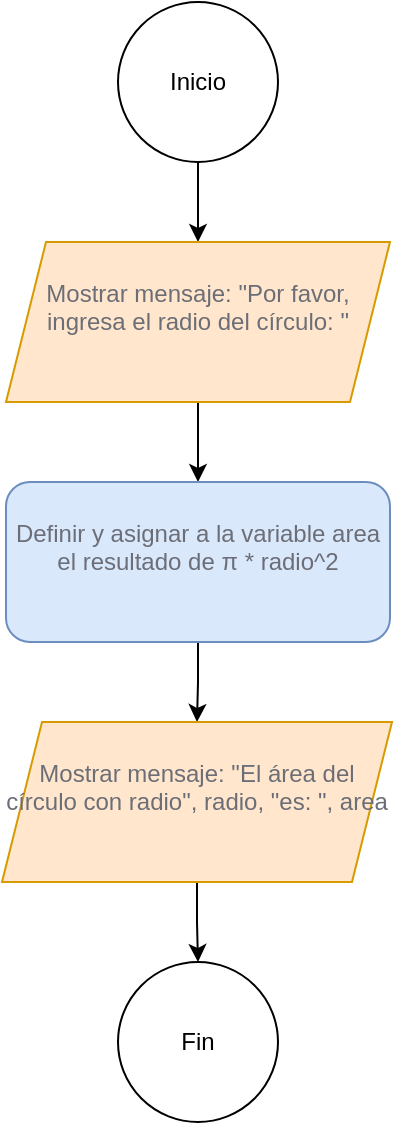 <mxfile version="24.9.3">
  <diagram id="C5RBs43oDa-KdzZeNtuy" name="Page-1">
    <mxGraphModel dx="1050" dy="522" grid="1" gridSize="10" guides="1" tooltips="1" connect="1" arrows="1" fold="1" page="1" pageScale="1" pageWidth="827" pageHeight="1169" math="0" shadow="0">
      <root>
        <mxCell id="WIyWlLk6GJQsqaUBKTNV-0" />
        <mxCell id="WIyWlLk6GJQsqaUBKTNV-1" parent="WIyWlLk6GJQsqaUBKTNV-0" />
        <mxCell id="es_WQft3s6aqgxfky8dp-2" value="" style="edgeStyle=orthogonalEdgeStyle;rounded=0;orthogonalLoop=1;jettySize=auto;html=1;" edge="1" parent="WIyWlLk6GJQsqaUBKTNV-1" source="es_WQft3s6aqgxfky8dp-0" target="es_WQft3s6aqgxfky8dp-1">
          <mxGeometry relative="1" as="geometry" />
        </mxCell>
        <mxCell id="es_WQft3s6aqgxfky8dp-0" value="Inicio" style="ellipse;whiteSpace=wrap;html=1;aspect=fixed;" vertex="1" parent="WIyWlLk6GJQsqaUBKTNV-1">
          <mxGeometry x="374" y="40" width="80" height="80" as="geometry" />
        </mxCell>
        <mxCell id="es_WQft3s6aqgxfky8dp-4" value="" style="edgeStyle=orthogonalEdgeStyle;rounded=0;orthogonalLoop=1;jettySize=auto;html=1;" edge="1" parent="WIyWlLk6GJQsqaUBKTNV-1" source="es_WQft3s6aqgxfky8dp-1" target="es_WQft3s6aqgxfky8dp-3">
          <mxGeometry relative="1" as="geometry" />
        </mxCell>
        <mxCell id="es_WQft3s6aqgxfky8dp-1" value="&#xa;&lt;span style=&quot;background-color: transparent; color: rgb(108, 110, 119);&quot;&gt;Mostrar mensa&lt;span class=&quot;ql-cursor&quot;&gt;﻿&lt;/span&gt;je: &quot;Por favor, ingresa el radio del círculo: &quot;&lt;/span&gt;&#xa;&#xa;" style="shape=parallelogram;perimeter=parallelogramPerimeter;whiteSpace=wrap;html=1;fixedSize=1;fillColor=#ffe6cc;strokeColor=#d79b00;" vertex="1" parent="WIyWlLk6GJQsqaUBKTNV-1">
          <mxGeometry x="318" y="160" width="192" height="80" as="geometry" />
        </mxCell>
        <mxCell id="es_WQft3s6aqgxfky8dp-6" value="" style="edgeStyle=orthogonalEdgeStyle;rounded=0;orthogonalLoop=1;jettySize=auto;html=1;" edge="1" parent="WIyWlLk6GJQsqaUBKTNV-1" source="es_WQft3s6aqgxfky8dp-3" target="es_WQft3s6aqgxfky8dp-5">
          <mxGeometry relative="1" as="geometry" />
        </mxCell>
        <mxCell id="es_WQft3s6aqgxfky8dp-3" value="&#xa;&lt;span style=&quot;background-color: transparent; color: rgb(108, 110, 119);&quot;&gt;Definir y asignar a la variable area el resultado de π * radio^2&lt;/span&gt;&#xa;&#xa;" style="whiteSpace=wrap;html=1;fillColor=#dae8fc;strokeColor=#6c8ebf;rounded=1;" vertex="1" parent="WIyWlLk6GJQsqaUBKTNV-1">
          <mxGeometry x="318" y="280" width="192" height="80" as="geometry" />
        </mxCell>
        <mxCell id="es_WQft3s6aqgxfky8dp-10" value="" style="edgeStyle=orthogonalEdgeStyle;rounded=0;orthogonalLoop=1;jettySize=auto;html=1;" edge="1" parent="WIyWlLk6GJQsqaUBKTNV-1" source="es_WQft3s6aqgxfky8dp-5" target="es_WQft3s6aqgxfky8dp-9">
          <mxGeometry relative="1" as="geometry" />
        </mxCell>
        <mxCell id="es_WQft3s6aqgxfky8dp-5" value="&#xa;&lt;span style=&quot;background-color: transparent; color: rgb(108, 110, 119);&quot;&gt;Mostrar mensaje: &quot;El área del círculo con radio&quot;, radio, &quot;es: &quot;, area&lt;/span&gt;&#xa;&#xa;" style="shape=parallelogram;perimeter=parallelogramPerimeter;whiteSpace=wrap;html=1;fixedSize=1;fillColor=#ffe6cc;strokeColor=#d79b00;rounded=0;" vertex="1" parent="WIyWlLk6GJQsqaUBKTNV-1">
          <mxGeometry x="316" y="400" width="195" height="80" as="geometry" />
        </mxCell>
        <mxCell id="es_WQft3s6aqgxfky8dp-9" value="Fin" style="ellipse;whiteSpace=wrap;html=1;rounded=0;" vertex="1" parent="WIyWlLk6GJQsqaUBKTNV-1">
          <mxGeometry x="374" y="520" width="80" height="80" as="geometry" />
        </mxCell>
      </root>
    </mxGraphModel>
  </diagram>
</mxfile>
